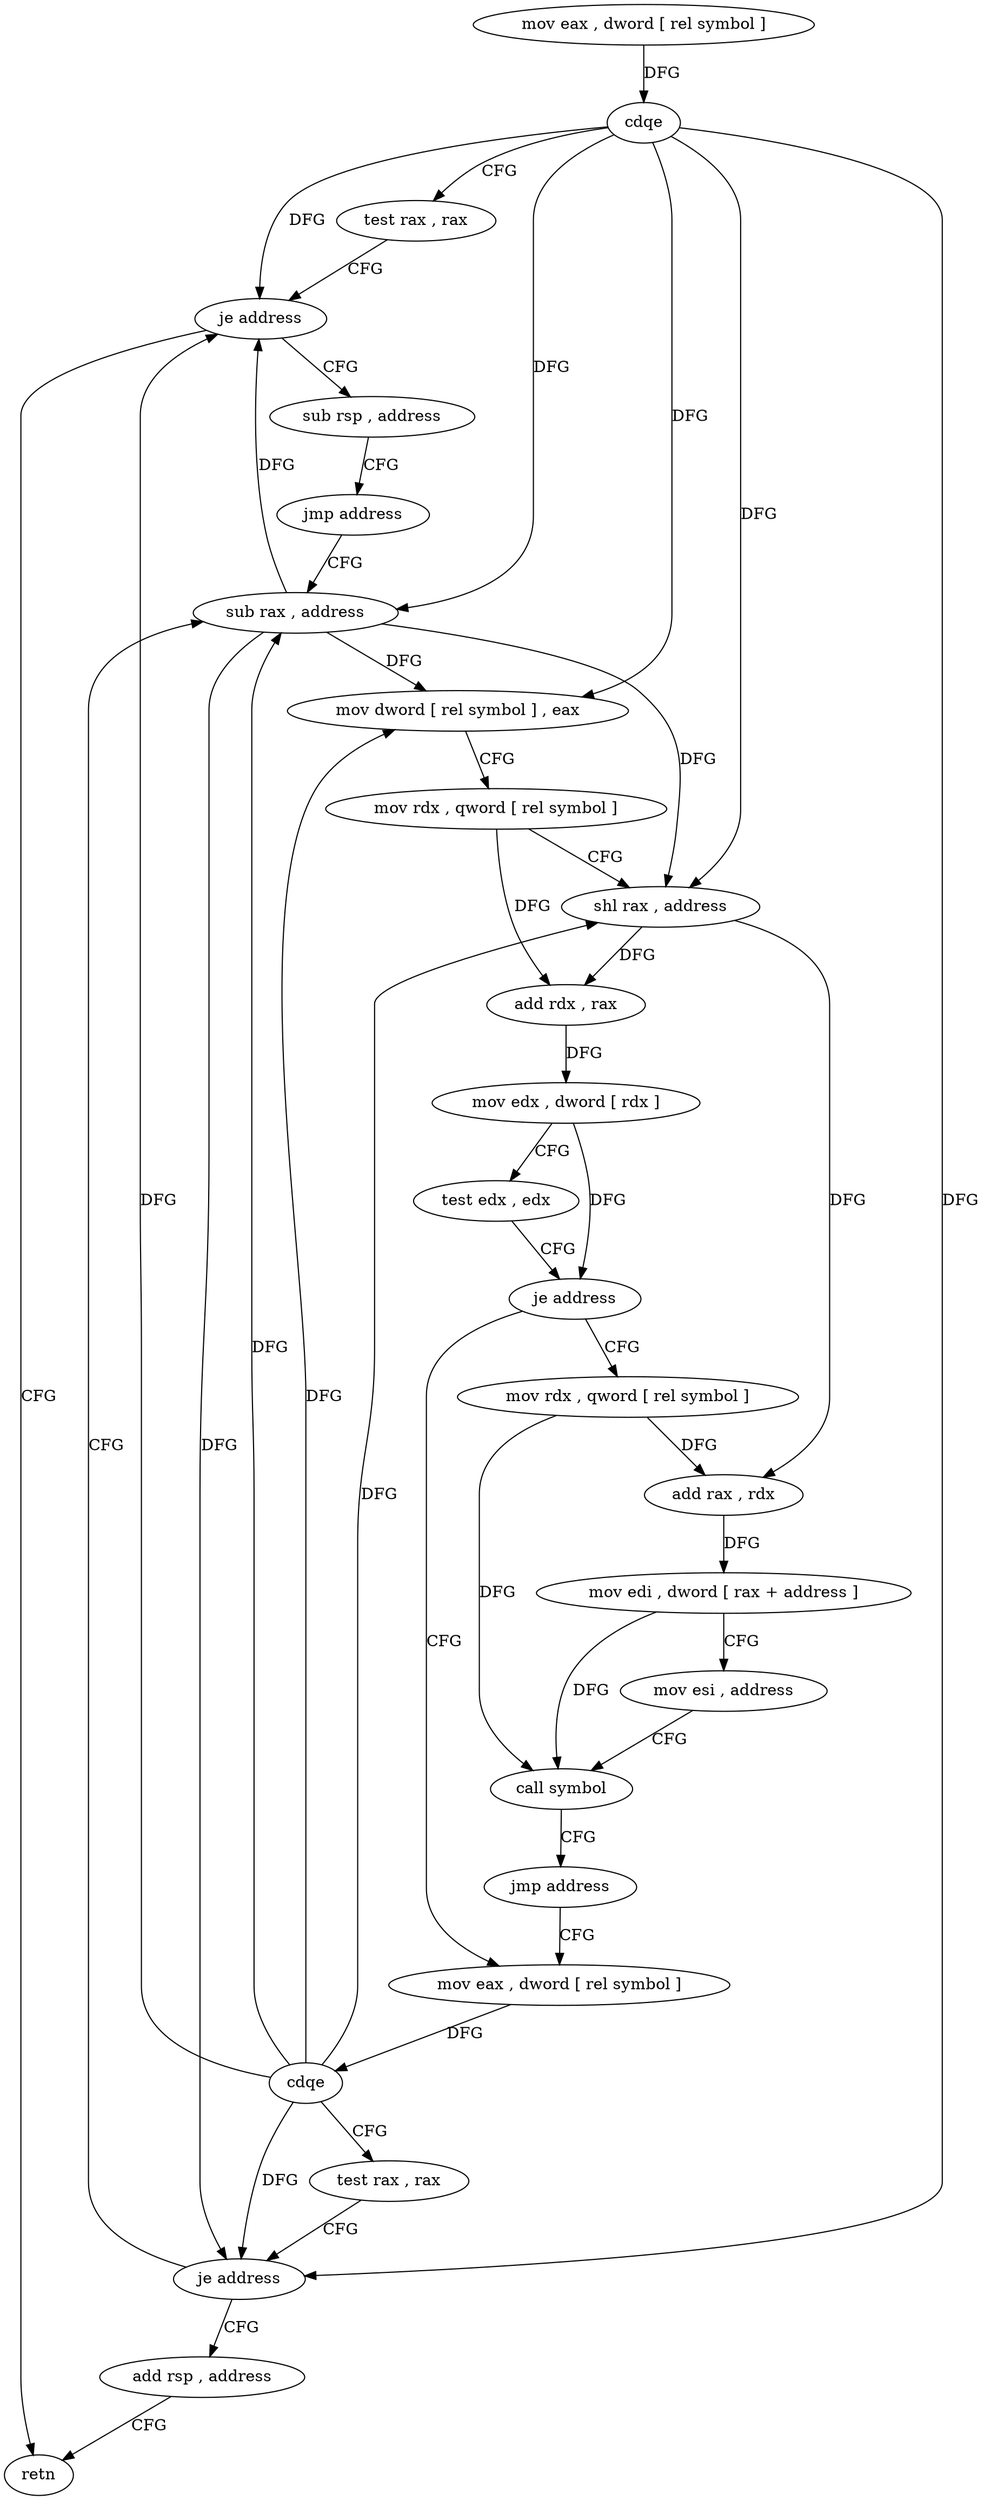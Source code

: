 digraph "func" {
"281852" [label = "mov eax , dword [ rel symbol ]" ]
"281858" [label = "cdqe" ]
"281860" [label = "test rax , rax" ]
"281863" [label = "je address" ]
"281943" [label = "retn" ]
"281865" [label = "sub rsp , address" ]
"281869" [label = "jmp address" ]
"281884" [label = "sub rax , address" ]
"281888" [label = "mov dword [ rel symbol ] , eax" ]
"281894" [label = "mov rdx , qword [ rel symbol ]" ]
"281901" [label = "shl rax , address" ]
"281905" [label = "add rdx , rax" ]
"281908" [label = "mov edx , dword [ rdx ]" ]
"281910" [label = "test edx , edx" ]
"281912" [label = "je address" ]
"281871" [label = "mov eax , dword [ rel symbol ]" ]
"281914" [label = "mov rdx , qword [ rel symbol ]" ]
"281877" [label = "cdqe" ]
"281879" [label = "test rax , rax" ]
"281882" [label = "je address" ]
"281939" [label = "add rsp , address" ]
"281921" [label = "add rax , rdx" ]
"281924" [label = "mov edi , dword [ rax + address ]" ]
"281927" [label = "mov esi , address" ]
"281932" [label = "call symbol" ]
"281937" [label = "jmp address" ]
"281852" -> "281858" [ label = "DFG" ]
"281858" -> "281860" [ label = "CFG" ]
"281858" -> "281863" [ label = "DFG" ]
"281858" -> "281884" [ label = "DFG" ]
"281858" -> "281888" [ label = "DFG" ]
"281858" -> "281901" [ label = "DFG" ]
"281858" -> "281882" [ label = "DFG" ]
"281860" -> "281863" [ label = "CFG" ]
"281863" -> "281943" [ label = "CFG" ]
"281863" -> "281865" [ label = "CFG" ]
"281865" -> "281869" [ label = "CFG" ]
"281869" -> "281884" [ label = "CFG" ]
"281884" -> "281888" [ label = "DFG" ]
"281884" -> "281863" [ label = "DFG" ]
"281884" -> "281901" [ label = "DFG" ]
"281884" -> "281882" [ label = "DFG" ]
"281888" -> "281894" [ label = "CFG" ]
"281894" -> "281901" [ label = "CFG" ]
"281894" -> "281905" [ label = "DFG" ]
"281901" -> "281905" [ label = "DFG" ]
"281901" -> "281921" [ label = "DFG" ]
"281905" -> "281908" [ label = "DFG" ]
"281908" -> "281910" [ label = "CFG" ]
"281908" -> "281912" [ label = "DFG" ]
"281910" -> "281912" [ label = "CFG" ]
"281912" -> "281871" [ label = "CFG" ]
"281912" -> "281914" [ label = "CFG" ]
"281871" -> "281877" [ label = "DFG" ]
"281914" -> "281921" [ label = "DFG" ]
"281914" -> "281932" [ label = "DFG" ]
"281877" -> "281879" [ label = "CFG" ]
"281877" -> "281863" [ label = "DFG" ]
"281877" -> "281884" [ label = "DFG" ]
"281877" -> "281888" [ label = "DFG" ]
"281877" -> "281901" [ label = "DFG" ]
"281877" -> "281882" [ label = "DFG" ]
"281879" -> "281882" [ label = "CFG" ]
"281882" -> "281939" [ label = "CFG" ]
"281882" -> "281884" [ label = "CFG" ]
"281939" -> "281943" [ label = "CFG" ]
"281921" -> "281924" [ label = "DFG" ]
"281924" -> "281927" [ label = "CFG" ]
"281924" -> "281932" [ label = "DFG" ]
"281927" -> "281932" [ label = "CFG" ]
"281932" -> "281937" [ label = "CFG" ]
"281937" -> "281871" [ label = "CFG" ]
}

